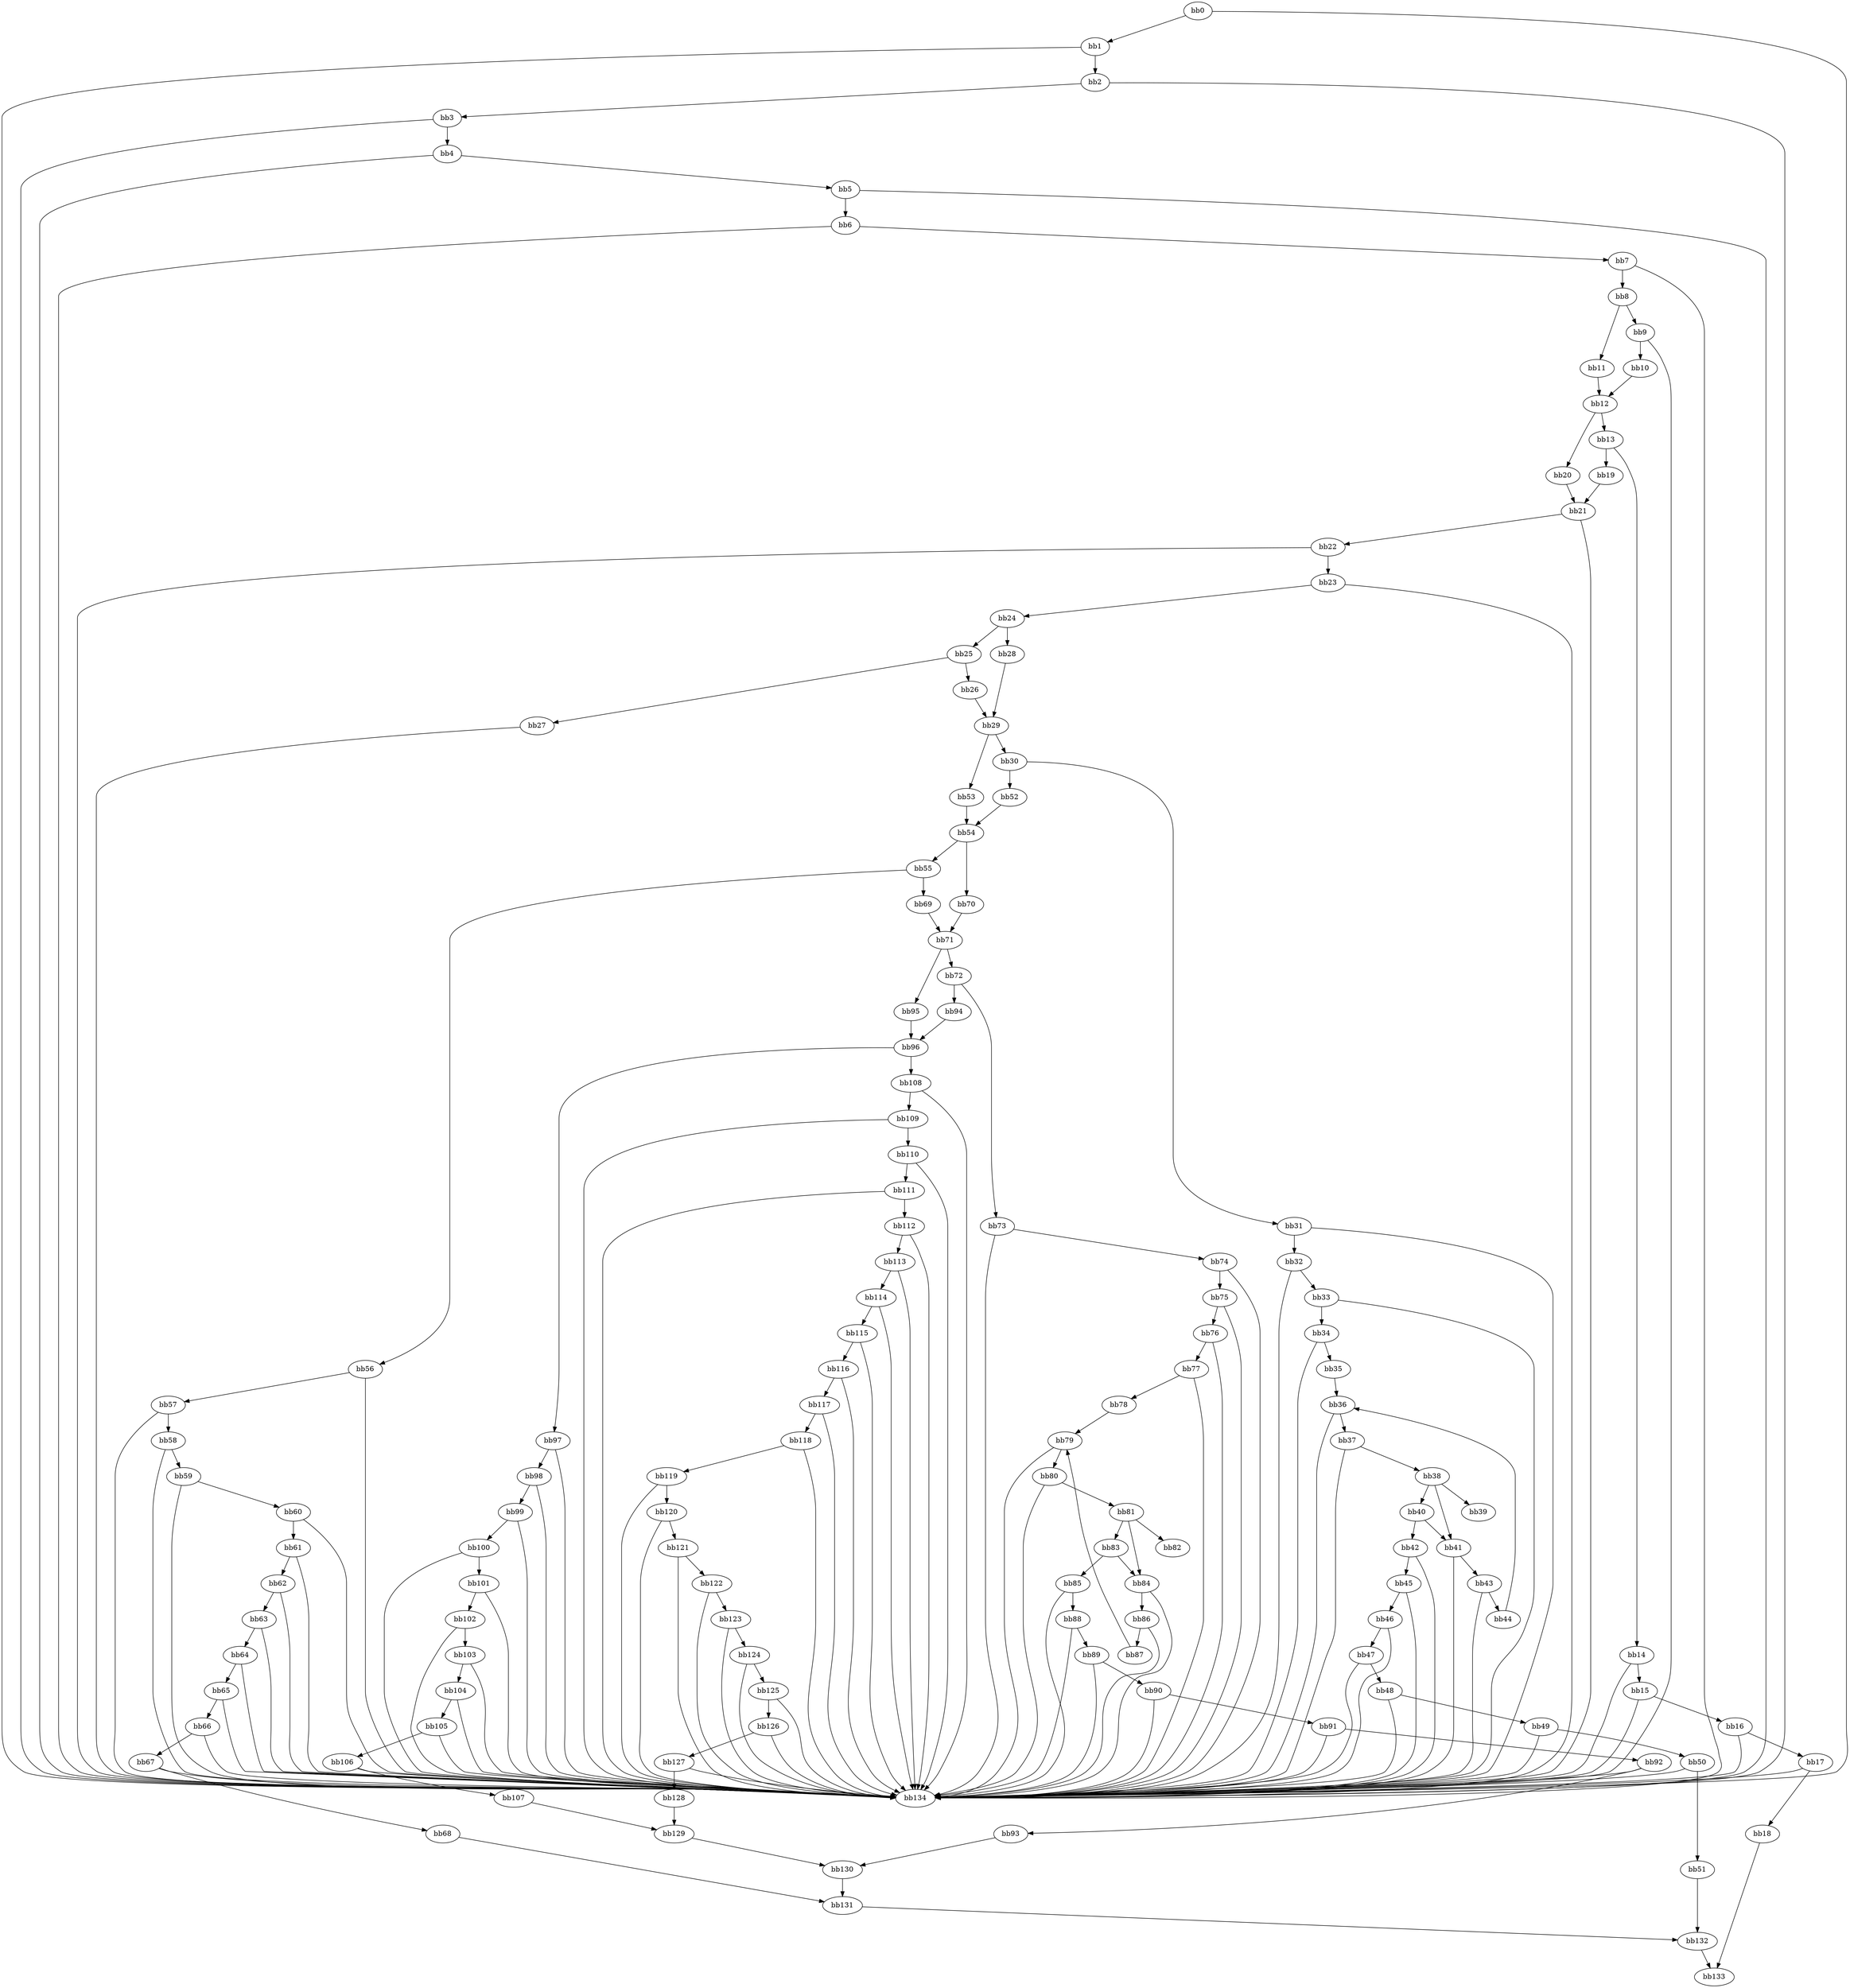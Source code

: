 digraph {
    0 [ label = "bb0\l" ]
    1 [ label = "bb1\l" ]
    2 [ label = "bb2\l" ]
    3 [ label = "bb3\l" ]
    4 [ label = "bb4\l" ]
    5 [ label = "bb5\l" ]
    6 [ label = "bb6\l" ]
    7 [ label = "bb7\l" ]
    8 [ label = "bb8\l" ]
    9 [ label = "bb9\l" ]
    10 [ label = "bb10\l" ]
    11 [ label = "bb11\l" ]
    12 [ label = "bb12\l" ]
    13 [ label = "bb13\l" ]
    14 [ label = "bb14\l" ]
    15 [ label = "bb15\l" ]
    16 [ label = "bb16\l" ]
    17 [ label = "bb17\l" ]
    18 [ label = "bb18\l" ]
    19 [ label = "bb19\l" ]
    20 [ label = "bb20\l" ]
    21 [ label = "bb21\l" ]
    22 [ label = "bb22\l" ]
    23 [ label = "bb23\l" ]
    24 [ label = "bb24\l" ]
    25 [ label = "bb25\l" ]
    26 [ label = "bb26\l" ]
    27 [ label = "bb27\l" ]
    28 [ label = "bb28\l" ]
    29 [ label = "bb29\l" ]
    30 [ label = "bb30\l" ]
    31 [ label = "bb31\l" ]
    32 [ label = "bb32\l" ]
    33 [ label = "bb33\l" ]
    34 [ label = "bb34\l" ]
    35 [ label = "bb35\l" ]
    36 [ label = "bb36\l" ]
    37 [ label = "bb37\l" ]
    38 [ label = "bb38\l" ]
    39 [ label = "bb39\l" ]
    40 [ label = "bb40\l" ]
    41 [ label = "bb41\l" ]
    42 [ label = "bb42\l" ]
    43 [ label = "bb43\l" ]
    44 [ label = "bb44\l" ]
    45 [ label = "bb45\l" ]
    46 [ label = "bb46\l" ]
    47 [ label = "bb47\l" ]
    48 [ label = "bb48\l" ]
    49 [ label = "bb49\l" ]
    50 [ label = "bb50\l" ]
    51 [ label = "bb51\l" ]
    52 [ label = "bb52\l" ]
    53 [ label = "bb53\l" ]
    54 [ label = "bb54\l" ]
    55 [ label = "bb55\l" ]
    56 [ label = "bb56\l" ]
    57 [ label = "bb57\l" ]
    58 [ label = "bb58\l" ]
    59 [ label = "bb59\l" ]
    60 [ label = "bb60\l" ]
    61 [ label = "bb61\l" ]
    62 [ label = "bb62\l" ]
    63 [ label = "bb63\l" ]
    64 [ label = "bb64\l" ]
    65 [ label = "bb65\l" ]
    66 [ label = "bb66\l" ]
    67 [ label = "bb67\l" ]
    68 [ label = "bb68\l" ]
    69 [ label = "bb69\l" ]
    70 [ label = "bb70\l" ]
    71 [ label = "bb71\l" ]
    72 [ label = "bb72\l" ]
    73 [ label = "bb73\l" ]
    74 [ label = "bb74\l" ]
    75 [ label = "bb75\l" ]
    76 [ label = "bb76\l" ]
    77 [ label = "bb77\l" ]
    78 [ label = "bb78\l" ]
    79 [ label = "bb79\l" ]
    80 [ label = "bb80\l" ]
    81 [ label = "bb81\l" ]
    82 [ label = "bb82\l" ]
    83 [ label = "bb83\l" ]
    84 [ label = "bb84\l" ]
    85 [ label = "bb85\l" ]
    86 [ label = "bb86\l" ]
    87 [ label = "bb87\l" ]
    88 [ label = "bb88\l" ]
    89 [ label = "bb89\l" ]
    90 [ label = "bb90\l" ]
    91 [ label = "bb91\l" ]
    92 [ label = "bb92\l" ]
    93 [ label = "bb93\l" ]
    94 [ label = "bb94\l" ]
    95 [ label = "bb95\l" ]
    96 [ label = "bb96\l" ]
    97 [ label = "bb97\l" ]
    98 [ label = "bb98\l" ]
    99 [ label = "bb99\l" ]
    100 [ label = "bb100\l" ]
    101 [ label = "bb101\l" ]
    102 [ label = "bb102\l" ]
    103 [ label = "bb103\l" ]
    104 [ label = "bb104\l" ]
    105 [ label = "bb105\l" ]
    106 [ label = "bb106\l" ]
    107 [ label = "bb107\l" ]
    108 [ label = "bb108\l" ]
    109 [ label = "bb109\l" ]
    110 [ label = "bb110\l" ]
    111 [ label = "bb111\l" ]
    112 [ label = "bb112\l" ]
    113 [ label = "bb113\l" ]
    114 [ label = "bb114\l" ]
    115 [ label = "bb115\l" ]
    116 [ label = "bb116\l" ]
    117 [ label = "bb117\l" ]
    118 [ label = "bb118\l" ]
    119 [ label = "bb119\l" ]
    120 [ label = "bb120\l" ]
    121 [ label = "bb121\l" ]
    122 [ label = "bb122\l" ]
    123 [ label = "bb123\l" ]
    124 [ label = "bb124\l" ]
    125 [ label = "bb125\l" ]
    126 [ label = "bb126\l" ]
    127 [ label = "bb127\l" ]
    128 [ label = "bb128\l" ]
    129 [ label = "bb129\l" ]
    130 [ label = "bb130\l" ]
    131 [ label = "bb131\l" ]
    132 [ label = "bb132\l" ]
    133 [ label = "bb133\l" ]
    134 [ label = "bb134\l" ]
    0 -> 1 [ ]
    0 -> 134 [ ]
    1 -> 2 [ ]
    1 -> 134 [ ]
    2 -> 3 [ ]
    2 -> 134 [ ]
    3 -> 4 [ ]
    3 -> 134 [ ]
    4 -> 5 [ ]
    4 -> 134 [ ]
    5 -> 6 [ ]
    5 -> 134 [ ]
    6 -> 7 [ ]
    6 -> 134 [ ]
    7 -> 8 [ ]
    7 -> 134 [ ]
    8 -> 9 [ ]
    8 -> 11 [ ]
    9 -> 10 [ ]
    9 -> 134 [ ]
    10 -> 12 [ ]
    11 -> 12 [ ]
    12 -> 13 [ ]
    12 -> 20 [ ]
    13 -> 14 [ ]
    13 -> 19 [ ]
    14 -> 15 [ ]
    14 -> 134 [ ]
    15 -> 16 [ ]
    15 -> 134 [ ]
    16 -> 17 [ ]
    16 -> 134 [ ]
    17 -> 18 [ ]
    17 -> 134 [ ]
    18 -> 133 [ ]
    19 -> 21 [ ]
    20 -> 21 [ ]
    21 -> 22 [ ]
    21 -> 134 [ ]
    22 -> 23 [ ]
    22 -> 134 [ ]
    23 -> 24 [ ]
    23 -> 134 [ ]
    24 -> 25 [ ]
    24 -> 28 [ ]
    25 -> 26 [ ]
    25 -> 27 [ ]
    26 -> 29 [ ]
    27 -> 134 [ ]
    28 -> 29 [ ]
    29 -> 30 [ ]
    29 -> 53 [ ]
    30 -> 31 [ ]
    30 -> 52 [ ]
    31 -> 32 [ ]
    31 -> 134 [ ]
    32 -> 33 [ ]
    32 -> 134 [ ]
    33 -> 34 [ ]
    33 -> 134 [ ]
    34 -> 35 [ ]
    34 -> 134 [ ]
    35 -> 36 [ ]
    36 -> 37 [ ]
    36 -> 134 [ ]
    37 -> 38 [ ]
    37 -> 134 [ ]
    38 -> 39 [ ]
    38 -> 40 [ ]
    38 -> 41 [ ]
    40 -> 41 [ ]
    40 -> 42 [ ]
    41 -> 43 [ ]
    41 -> 134 [ ]
    42 -> 45 [ ]
    42 -> 134 [ ]
    43 -> 44 [ ]
    43 -> 134 [ ]
    44 -> 36 [ ]
    45 -> 46 [ ]
    45 -> 134 [ ]
    46 -> 47 [ ]
    46 -> 134 [ ]
    47 -> 48 [ ]
    47 -> 134 [ ]
    48 -> 49 [ ]
    48 -> 134 [ ]
    49 -> 50 [ ]
    49 -> 134 [ ]
    50 -> 51 [ ]
    50 -> 134 [ ]
    51 -> 132 [ ]
    52 -> 54 [ ]
    53 -> 54 [ ]
    54 -> 55 [ ]
    54 -> 70 [ ]
    55 -> 56 [ ]
    55 -> 69 [ ]
    56 -> 57 [ ]
    56 -> 134 [ ]
    57 -> 58 [ ]
    57 -> 134 [ ]
    58 -> 59 [ ]
    58 -> 134 [ ]
    59 -> 60 [ ]
    59 -> 134 [ ]
    60 -> 61 [ ]
    60 -> 134 [ ]
    61 -> 62 [ ]
    61 -> 134 [ ]
    62 -> 63 [ ]
    62 -> 134 [ ]
    63 -> 64 [ ]
    63 -> 134 [ ]
    64 -> 65 [ ]
    64 -> 134 [ ]
    65 -> 66 [ ]
    65 -> 134 [ ]
    66 -> 67 [ ]
    66 -> 134 [ ]
    67 -> 68 [ ]
    67 -> 134 [ ]
    68 -> 131 [ ]
    69 -> 71 [ ]
    70 -> 71 [ ]
    71 -> 72 [ ]
    71 -> 95 [ ]
    72 -> 73 [ ]
    72 -> 94 [ ]
    73 -> 74 [ ]
    73 -> 134 [ ]
    74 -> 75 [ ]
    74 -> 134 [ ]
    75 -> 76 [ ]
    75 -> 134 [ ]
    76 -> 77 [ ]
    76 -> 134 [ ]
    77 -> 78 [ ]
    77 -> 134 [ ]
    78 -> 79 [ ]
    79 -> 80 [ ]
    79 -> 134 [ ]
    80 -> 81 [ ]
    80 -> 134 [ ]
    81 -> 82 [ ]
    81 -> 83 [ ]
    81 -> 84 [ ]
    83 -> 84 [ ]
    83 -> 85 [ ]
    84 -> 86 [ ]
    84 -> 134 [ ]
    85 -> 88 [ ]
    85 -> 134 [ ]
    86 -> 87 [ ]
    86 -> 134 [ ]
    87 -> 79 [ ]
    88 -> 89 [ ]
    88 -> 134 [ ]
    89 -> 90 [ ]
    89 -> 134 [ ]
    90 -> 91 [ ]
    90 -> 134 [ ]
    91 -> 92 [ ]
    91 -> 134 [ ]
    92 -> 93 [ ]
    92 -> 134 [ ]
    93 -> 130 [ ]
    94 -> 96 [ ]
    95 -> 96 [ ]
    96 -> 97 [ ]
    96 -> 108 [ ]
    97 -> 98 [ ]
    97 -> 134 [ ]
    98 -> 99 [ ]
    98 -> 134 [ ]
    99 -> 100 [ ]
    99 -> 134 [ ]
    100 -> 101 [ ]
    100 -> 134 [ ]
    101 -> 102 [ ]
    101 -> 134 [ ]
    102 -> 103 [ ]
    102 -> 134 [ ]
    103 -> 104 [ ]
    103 -> 134 [ ]
    104 -> 105 [ ]
    104 -> 134 [ ]
    105 -> 106 [ ]
    105 -> 134 [ ]
    106 -> 107 [ ]
    106 -> 134 [ ]
    107 -> 129 [ ]
    108 -> 109 [ ]
    108 -> 134 [ ]
    109 -> 110 [ ]
    109 -> 134 [ ]
    110 -> 111 [ ]
    110 -> 134 [ ]
    111 -> 112 [ ]
    111 -> 134 [ ]
    112 -> 113 [ ]
    112 -> 134 [ ]
    113 -> 114 [ ]
    113 -> 134 [ ]
    114 -> 115 [ ]
    114 -> 134 [ ]
    115 -> 116 [ ]
    115 -> 134 [ ]
    116 -> 117 [ ]
    116 -> 134 [ ]
    117 -> 118 [ ]
    117 -> 134 [ ]
    118 -> 119 [ ]
    118 -> 134 [ ]
    119 -> 120 [ ]
    119 -> 134 [ ]
    120 -> 121 [ ]
    120 -> 134 [ ]
    121 -> 122 [ ]
    121 -> 134 [ ]
    122 -> 123 [ ]
    122 -> 134 [ ]
    123 -> 124 [ ]
    123 -> 134 [ ]
    124 -> 125 [ ]
    124 -> 134 [ ]
    125 -> 126 [ ]
    125 -> 134 [ ]
    126 -> 127 [ ]
    126 -> 134 [ ]
    127 -> 128 [ ]
    127 -> 134 [ ]
    128 -> 129 [ ]
    129 -> 130 [ ]
    130 -> 131 [ ]
    131 -> 132 [ ]
    132 -> 133 [ ]
}

